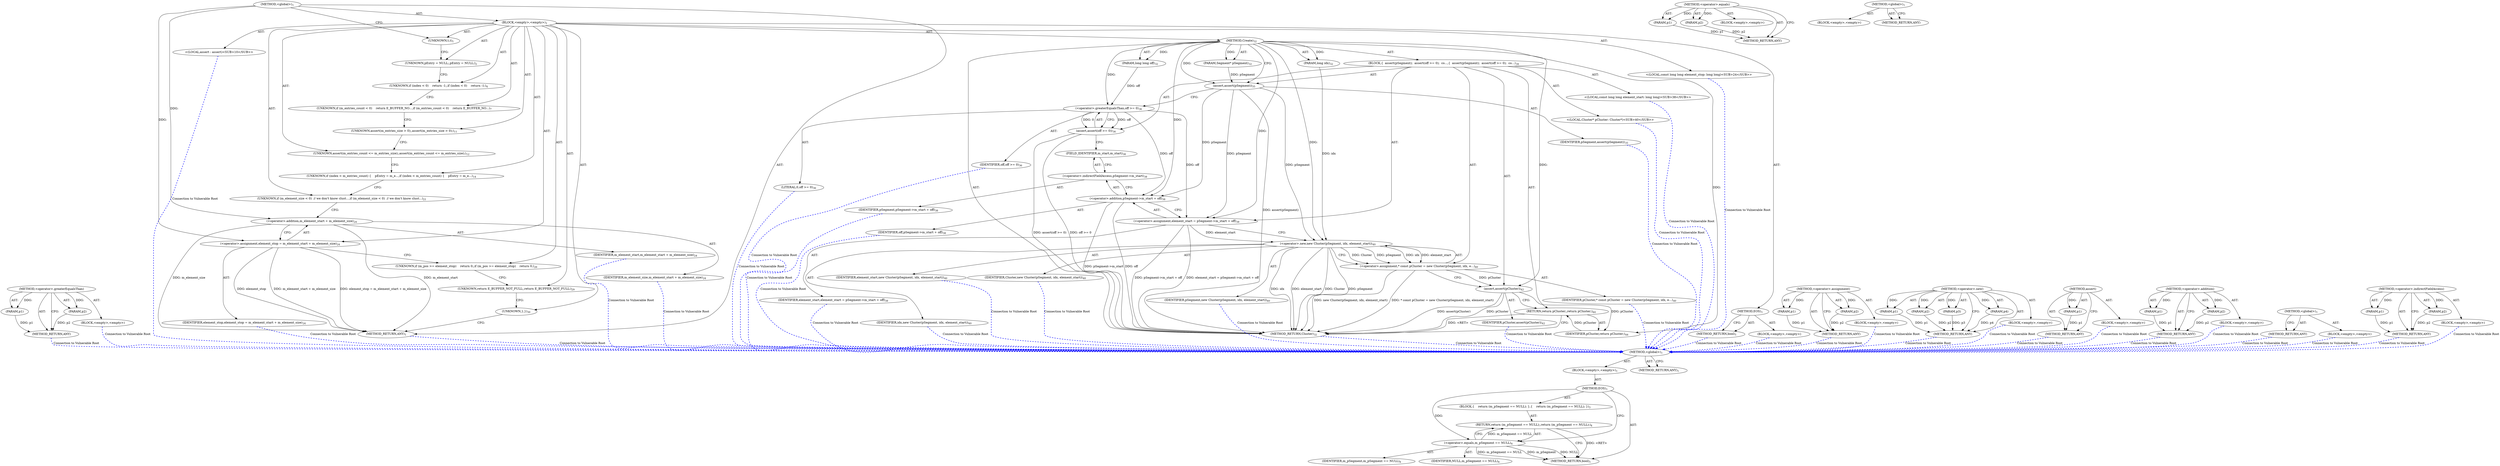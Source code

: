 digraph "&lt;operator&gt;.indirectFieldAccess" {
vulnerable_6 [label=<(METHOD,&lt;global&gt;)<SUB>1</SUB>>];
vulnerable_7 [label=<(BLOCK,&lt;empty&gt;,&lt;empty&gt;)<SUB>1</SUB>>];
vulnerable_8 [label=<(METHOD,EOS)<SUB>1</SUB>>];
vulnerable_9 [label=<(BLOCK,{
    return (m_pSegment == NULL);
 },{
    return (m_pSegment == NULL);
 })<SUB>3</SUB>>];
vulnerable_10 [label=<(RETURN,return (m_pSegment == NULL);,return (m_pSegment == NULL);)<SUB>4</SUB>>];
vulnerable_11 [label=<(&lt;operator&gt;.equals,m_pSegment == NULL)<SUB>4</SUB>>];
vulnerable_12 [label=<(IDENTIFIER,m_pSegment,m_pSegment == NULL)<SUB>4</SUB>>];
vulnerable_13 [label=<(IDENTIFIER,NULL,m_pSegment == NULL)<SUB>4</SUB>>];
vulnerable_14 [label=<(METHOD_RETURN,bool)<SUB>1</SUB>>];
vulnerable_16 [label=<(METHOD_RETURN,ANY)<SUB>1</SUB>>];
vulnerable_31 [label=<(METHOD,&lt;operator&gt;.equals)>];
vulnerable_32 [label=<(PARAM,p1)>];
vulnerable_33 [label=<(PARAM,p2)>];
vulnerable_34 [label=<(BLOCK,&lt;empty&gt;,&lt;empty&gt;)>];
vulnerable_35 [label=<(METHOD_RETURN,ANY)>];
vulnerable_25 [label=<(METHOD,&lt;global&gt;)<SUB>1</SUB>>];
vulnerable_26 [label=<(BLOCK,&lt;empty&gt;,&lt;empty&gt;)>];
vulnerable_27 [label=<(METHOD_RETURN,ANY)>];
fixed_106 [label=<(METHOD,&lt;operator&gt;.greaterEqualsThan)>];
fixed_107 [label=<(PARAM,p1)>];
fixed_108 [label=<(PARAM,p2)>];
fixed_109 [label=<(BLOCK,&lt;empty&gt;,&lt;empty&gt;)>];
fixed_110 [label=<(METHOD_RETURN,ANY)>];
fixed_6 [label=<(METHOD,&lt;global&gt;)<SUB>1</SUB>>];
fixed_7 [label=<(BLOCK,&lt;empty&gt;,&lt;empty&gt;)<SUB>1</SUB>>];
fixed_8 [label=<(METHOD,EOS)<SUB>1</SUB>>];
fixed_9 [label=<(BLOCK,&lt;empty&gt;,&lt;empty&gt;)>];
fixed_10 [label=<(METHOD_RETURN,bool)<SUB>1</SUB>>];
fixed_12 [label=<(UNKNOWN,t,t)<SUB>1</SUB>>];
fixed_13 [label=<(UNKNOWN,pEntry = NULL;,pEntry = NULL;)<SUB>2</SUB>>];
fixed_14 [label=<(UNKNOWN,if (index &lt; 0)
    return -1;,if (index &lt; 0)
    return -1;)<SUB>4</SUB>>];
fixed_15 [label=<(UNKNOWN,if (m_entries_count &lt; 0)
    return E_BUFFER_NO...,if (m_entries_count &lt; 0)
    return E_BUFFER_NO...)<SUB>7</SUB>>];
fixed_16 [label="<(LOCAL,assert : assert)<SUB>10</SUB>>"];
fixed_17 [label=<(UNKNOWN,assert(m_entries_size &gt; 0);,assert(m_entries_size &gt; 0);)<SUB>11</SUB>>];
fixed_18 [label=<(UNKNOWN,assert(m_entries_count &lt;= m_entries_size);,assert(m_entries_count &lt;= m_entries_size);)<SUB>12</SUB>>];
fixed_19 [label=<(UNKNOWN,if (index &lt; m_entries_count) {
    pEntry = m_e...,if (index &lt; m_entries_count) {
    pEntry = m_e...)<SUB>14</SUB>>];
fixed_20 [label=<(UNKNOWN,if (m_element_size &lt; 0)  // we don't know clust...,if (m_element_size &lt; 0)  // we don't know clust...)<SUB>21</SUB>>];
fixed_21 [label="<(LOCAL,const long long element_stop: long long)<SUB>24</SUB>>"];
fixed_22 [label=<(&lt;operator&gt;.assignment,element_stop = m_element_start + m_element_size)<SUB>24</SUB>>];
fixed_23 [label=<(IDENTIFIER,element_stop,element_stop = m_element_start + m_element_size)<SUB>24</SUB>>];
fixed_24 [label=<(&lt;operator&gt;.addition,m_element_start + m_element_size)<SUB>24</SUB>>];
fixed_25 [label=<(IDENTIFIER,m_element_start,m_element_start + m_element_size)<SUB>24</SUB>>];
fixed_26 [label=<(IDENTIFIER,m_element_size,m_element_start + m_element_size)<SUB>24</SUB>>];
fixed_27 [label=<(UNKNOWN,if (m_pos &gt;= element_stop)
    return 0;,if (m_pos &gt;= element_stop)
    return 0;)<SUB>26</SUB>>];
fixed_28 [label=<(UNKNOWN,return E_BUFFER_NOT_FULL;,return E_BUFFER_NOT_FULL;)<SUB>29</SUB>>];
fixed_29 [label=<(UNKNOWN,},})<SUB>30</SUB>>];
fixed_30 [label=<(METHOD,Create)<SUB>32</SUB>>];
fixed_31 [label=<(PARAM,Segment* pSegment)<SUB>32</SUB>>];
fixed_32 [label=<(PARAM,long idx)<SUB>32</SUB>>];
fixed_33 [label=<(PARAM,long long off)<SUB>32</SUB>>];
fixed_34 [label=<(BLOCK,{
  assert(pSegment);
  assert(off &gt;= 0);

  co...,{
  assert(pSegment);
  assert(off &gt;= 0);

  co...)<SUB>34</SUB>>];
fixed_35 [label=<(assert,assert(pSegment))<SUB>35</SUB>>];
fixed_36 [label=<(IDENTIFIER,pSegment,assert(pSegment))<SUB>35</SUB>>];
fixed_37 [label=<(assert,assert(off &gt;= 0))<SUB>36</SUB>>];
fixed_38 [label=<(&lt;operator&gt;.greaterEqualsThan,off &gt;= 0)<SUB>36</SUB>>];
fixed_39 [label=<(IDENTIFIER,off,off &gt;= 0)<SUB>36</SUB>>];
fixed_40 [label=<(LITERAL,0,off &gt;= 0)<SUB>36</SUB>>];
fixed_41 [label="<(LOCAL,const long long element_start: long long)<SUB>38</SUB>>"];
fixed_42 [label=<(&lt;operator&gt;.assignment,element_start = pSegment-&gt;m_start + off)<SUB>38</SUB>>];
fixed_43 [label=<(IDENTIFIER,element_start,element_start = pSegment-&gt;m_start + off)<SUB>38</SUB>>];
fixed_44 [label=<(&lt;operator&gt;.addition,pSegment-&gt;m_start + off)<SUB>38</SUB>>];
fixed_45 [label=<(&lt;operator&gt;.indirectFieldAccess,pSegment-&gt;m_start)<SUB>38</SUB>>];
fixed_46 [label=<(IDENTIFIER,pSegment,pSegment-&gt;m_start + off)<SUB>38</SUB>>];
fixed_47 [label=<(FIELD_IDENTIFIER,m_start,m_start)<SUB>38</SUB>>];
fixed_48 [label=<(IDENTIFIER,off,pSegment-&gt;m_start + off)<SUB>38</SUB>>];
fixed_49 [label="<(LOCAL,Cluster* pCluster: Cluster*)<SUB>40</SUB>>"];
fixed_50 [label=<(&lt;operator&gt;.assignment,* const pCluster = new Cluster(pSegment, idx, e...)<SUB>40</SUB>>];
fixed_51 [label=<(IDENTIFIER,pCluster,* const pCluster = new Cluster(pSegment, idx, e...)<SUB>40</SUB>>];
fixed_52 [label=<(&lt;operator&gt;.new,new Cluster(pSegment, idx, element_start))<SUB>40</SUB>>];
fixed_53 [label=<(IDENTIFIER,Cluster,new Cluster(pSegment, idx, element_start))<SUB>40</SUB>>];
fixed_54 [label=<(IDENTIFIER,pSegment,new Cluster(pSegment, idx, element_start))<SUB>40</SUB>>];
fixed_55 [label=<(IDENTIFIER,idx,new Cluster(pSegment, idx, element_start))<SUB>40</SUB>>];
fixed_56 [label=<(IDENTIFIER,element_start,new Cluster(pSegment, idx, element_start))<SUB>40</SUB>>];
fixed_57 [label=<(assert,assert(pCluster))<SUB>42</SUB>>];
fixed_58 [label=<(IDENTIFIER,pCluster,assert(pCluster))<SUB>42</SUB>>];
fixed_59 [label=<(RETURN,return pCluster;,return pCluster;)<SUB>44</SUB>>];
fixed_60 [label=<(IDENTIFIER,pCluster,return pCluster;)<SUB>44</SUB>>];
fixed_61 [label=<(METHOD_RETURN,Cluster)<SUB>32</SUB>>];
fixed_63 [label=<(METHOD_RETURN,ANY)<SUB>1</SUB>>];
fixed_92 [label=<(METHOD,&lt;operator&gt;.assignment)>];
fixed_93 [label=<(PARAM,p1)>];
fixed_94 [label=<(PARAM,p2)>];
fixed_95 [label=<(BLOCK,&lt;empty&gt;,&lt;empty&gt;)>];
fixed_96 [label=<(METHOD_RETURN,ANY)>];
fixed_116 [label=<(METHOD,&lt;operator&gt;.new)>];
fixed_117 [label=<(PARAM,p1)>];
fixed_118 [label=<(PARAM,p2)>];
fixed_119 [label=<(PARAM,p3)>];
fixed_120 [label=<(PARAM,p4)>];
fixed_121 [label=<(BLOCK,&lt;empty&gt;,&lt;empty&gt;)>];
fixed_122 [label=<(METHOD_RETURN,ANY)>];
fixed_102 [label=<(METHOD,assert)>];
fixed_103 [label=<(PARAM,p1)>];
fixed_104 [label=<(BLOCK,&lt;empty&gt;,&lt;empty&gt;)>];
fixed_105 [label=<(METHOD_RETURN,ANY)>];
fixed_97 [label=<(METHOD,&lt;operator&gt;.addition)>];
fixed_98 [label=<(PARAM,p1)>];
fixed_99 [label=<(PARAM,p2)>];
fixed_100 [label=<(BLOCK,&lt;empty&gt;,&lt;empty&gt;)>];
fixed_101 [label=<(METHOD_RETURN,ANY)>];
fixed_86 [label=<(METHOD,&lt;global&gt;)<SUB>1</SUB>>];
fixed_87 [label=<(BLOCK,&lt;empty&gt;,&lt;empty&gt;)>];
fixed_88 [label=<(METHOD_RETURN,ANY)>];
fixed_111 [label=<(METHOD,&lt;operator&gt;.indirectFieldAccess)>];
fixed_112 [label=<(PARAM,p1)>];
fixed_113 [label=<(PARAM,p2)>];
fixed_114 [label=<(BLOCK,&lt;empty&gt;,&lt;empty&gt;)>];
fixed_115 [label=<(METHOD_RETURN,ANY)>];
vulnerable_6 -> vulnerable_7  [key=0, label="AST: "];
vulnerable_6 -> vulnerable_16  [key=0, label="AST: "];
vulnerable_6 -> vulnerable_16  [key=1, label="CFG: "];
vulnerable_7 -> vulnerable_8  [key=0, label="AST: "];
vulnerable_8 -> vulnerable_9  [key=0, label="AST: "];
vulnerable_8 -> vulnerable_14  [key=0, label="AST: "];
vulnerable_8 -> vulnerable_11  [key=0, label="CFG: "];
vulnerable_8 -> vulnerable_11  [key=1, label="DDG: "];
vulnerable_9 -> vulnerable_10  [key=0, label="AST: "];
vulnerable_10 -> vulnerable_11  [key=0, label="AST: "];
vulnerable_10 -> vulnerable_14  [key=0, label="CFG: "];
vulnerable_10 -> vulnerable_14  [key=1, label="DDG: &lt;RET&gt;"];
vulnerable_11 -> vulnerable_12  [key=0, label="AST: "];
vulnerable_11 -> vulnerable_13  [key=0, label="AST: "];
vulnerable_11 -> vulnerable_10  [key=0, label="CFG: "];
vulnerable_11 -> vulnerable_10  [key=1, label="DDG: m_pSegment == NULL"];
vulnerable_11 -> vulnerable_14  [key=0, label="DDG: m_pSegment"];
vulnerable_11 -> vulnerable_14  [key=1, label="DDG: NULL"];
vulnerable_11 -> vulnerable_14  [key=2, label="DDG: m_pSegment == NULL"];
vulnerable_31 -> vulnerable_32  [key=0, label="AST: "];
vulnerable_31 -> vulnerable_32  [key=1, label="DDG: "];
vulnerable_31 -> vulnerable_34  [key=0, label="AST: "];
vulnerable_31 -> vulnerable_33  [key=0, label="AST: "];
vulnerable_31 -> vulnerable_33  [key=1, label="DDG: "];
vulnerable_31 -> vulnerable_35  [key=0, label="AST: "];
vulnerable_31 -> vulnerable_35  [key=1, label="CFG: "];
vulnerable_32 -> vulnerable_35  [key=0, label="DDG: p1"];
vulnerable_33 -> vulnerable_35  [key=0, label="DDG: p2"];
vulnerable_25 -> vulnerable_26  [key=0, label="AST: "];
vulnerable_25 -> vulnerable_27  [key=0, label="AST: "];
vulnerable_25 -> vulnerable_27  [key=1, label="CFG: "];
fixed_106 -> fixed_107  [key=0, label="AST: "];
fixed_106 -> fixed_107  [key=1, label="DDG: "];
fixed_106 -> fixed_109  [key=0, label="AST: "];
fixed_106 -> fixed_108  [key=0, label="AST: "];
fixed_106 -> fixed_108  [key=1, label="DDG: "];
fixed_106 -> fixed_110  [key=0, label="AST: "];
fixed_106 -> fixed_110  [key=1, label="CFG: "];
fixed_107 -> fixed_110  [key=0, label="DDG: p1"];
fixed_108 -> fixed_110  [key=0, label="DDG: p2"];
fixed_109 -> vulnerable_6  [color=blue, key=0, label="Connection to Vulnerable Root", penwidth="2.0", style=dashed];
fixed_110 -> vulnerable_6  [color=blue, key=0, label="Connection to Vulnerable Root", penwidth="2.0", style=dashed];
fixed_6 -> fixed_7  [key=0, label="AST: "];
fixed_6 -> fixed_63  [key=0, label="AST: "];
fixed_6 -> fixed_12  [key=0, label="CFG: "];
fixed_6 -> fixed_22  [key=0, label="DDG: "];
fixed_6 -> fixed_24  [key=0, label="DDG: "];
fixed_7 -> fixed_8  [key=0, label="AST: "];
fixed_7 -> fixed_12  [key=0, label="AST: "];
fixed_7 -> fixed_13  [key=0, label="AST: "];
fixed_7 -> fixed_14  [key=0, label="AST: "];
fixed_7 -> fixed_15  [key=0, label="AST: "];
fixed_7 -> fixed_16  [key=0, label="AST: "];
fixed_7 -> fixed_17  [key=0, label="AST: "];
fixed_7 -> fixed_18  [key=0, label="AST: "];
fixed_7 -> fixed_19  [key=0, label="AST: "];
fixed_7 -> fixed_20  [key=0, label="AST: "];
fixed_7 -> fixed_21  [key=0, label="AST: "];
fixed_7 -> fixed_22  [key=0, label="AST: "];
fixed_7 -> fixed_27  [key=0, label="AST: "];
fixed_7 -> fixed_28  [key=0, label="AST: "];
fixed_7 -> fixed_29  [key=0, label="AST: "];
fixed_7 -> fixed_30  [key=0, label="AST: "];
fixed_8 -> fixed_9  [key=0, label="AST: "];
fixed_8 -> fixed_10  [key=0, label="AST: "];
fixed_8 -> fixed_10  [key=1, label="CFG: "];
fixed_9 -> vulnerable_6  [color=blue, key=0, label="Connection to Vulnerable Root", penwidth="2.0", style=dashed];
fixed_10 -> vulnerable_6  [color=blue, key=0, label="Connection to Vulnerable Root", penwidth="2.0", style=dashed];
fixed_12 -> fixed_13  [key=0, label="CFG: "];
fixed_13 -> fixed_14  [key=0, label="CFG: "];
fixed_14 -> fixed_15  [key=0, label="CFG: "];
fixed_15 -> fixed_17  [key=0, label="CFG: "];
fixed_16 -> vulnerable_6  [color=blue, key=0, label="Connection to Vulnerable Root", penwidth="2.0", style=dashed];
fixed_17 -> fixed_18  [key=0, label="CFG: "];
fixed_18 -> fixed_19  [key=0, label="CFG: "];
fixed_19 -> fixed_20  [key=0, label="CFG: "];
fixed_20 -> fixed_24  [key=0, label="CFG: "];
fixed_21 -> vulnerable_6  [color=blue, key=0, label="Connection to Vulnerable Root", penwidth="2.0", style=dashed];
fixed_22 -> fixed_23  [key=0, label="AST: "];
fixed_22 -> fixed_24  [key=0, label="AST: "];
fixed_22 -> fixed_27  [key=0, label="CFG: "];
fixed_22 -> fixed_63  [key=0, label="DDG: element_stop"];
fixed_22 -> fixed_63  [key=1, label="DDG: m_element_start + m_element_size"];
fixed_22 -> fixed_63  [key=2, label="DDG: element_stop = m_element_start + m_element_size"];
fixed_23 -> vulnerable_6  [color=blue, key=0, label="Connection to Vulnerable Root", penwidth="2.0", style=dashed];
fixed_24 -> fixed_25  [key=0, label="AST: "];
fixed_24 -> fixed_26  [key=0, label="AST: "];
fixed_24 -> fixed_22  [key=0, label="CFG: "];
fixed_24 -> fixed_63  [key=0, label="DDG: m_element_size"];
fixed_24 -> fixed_63  [key=1, label="DDG: m_element_start"];
fixed_25 -> vulnerable_6  [color=blue, key=0, label="Connection to Vulnerable Root", penwidth="2.0", style=dashed];
fixed_26 -> vulnerable_6  [color=blue, key=0, label="Connection to Vulnerable Root", penwidth="2.0", style=dashed];
fixed_27 -> fixed_28  [key=0, label="CFG: "];
fixed_28 -> fixed_29  [key=0, label="CFG: "];
fixed_29 -> fixed_63  [key=0, label="CFG: "];
fixed_30 -> fixed_31  [key=0, label="AST: "];
fixed_30 -> fixed_31  [key=1, label="DDG: "];
fixed_30 -> fixed_32  [key=0, label="AST: "];
fixed_30 -> fixed_32  [key=1, label="DDG: "];
fixed_30 -> fixed_33  [key=0, label="AST: "];
fixed_30 -> fixed_33  [key=1, label="DDG: "];
fixed_30 -> fixed_34  [key=0, label="AST: "];
fixed_30 -> fixed_61  [key=0, label="AST: "];
fixed_30 -> fixed_35  [key=0, label="CFG: "];
fixed_30 -> fixed_35  [key=1, label="DDG: "];
fixed_30 -> fixed_42  [key=0, label="DDG: "];
fixed_30 -> fixed_57  [key=0, label="DDG: "];
fixed_30 -> fixed_60  [key=0, label="DDG: "];
fixed_30 -> fixed_38  [key=0, label="DDG: "];
fixed_30 -> fixed_44  [key=0, label="DDG: "];
fixed_30 -> fixed_52  [key=0, label="DDG: "];
fixed_31 -> fixed_35  [key=0, label="DDG: pSegment"];
fixed_32 -> fixed_52  [key=0, label="DDG: idx"];
fixed_33 -> fixed_38  [key=0, label="DDG: off"];
fixed_34 -> fixed_35  [key=0, label="AST: "];
fixed_34 -> fixed_37  [key=0, label="AST: "];
fixed_34 -> fixed_41  [key=0, label="AST: "];
fixed_34 -> fixed_42  [key=0, label="AST: "];
fixed_34 -> fixed_49  [key=0, label="AST: "];
fixed_34 -> fixed_50  [key=0, label="AST: "];
fixed_34 -> fixed_57  [key=0, label="AST: "];
fixed_34 -> fixed_59  [key=0, label="AST: "];
fixed_35 -> fixed_36  [key=0, label="AST: "];
fixed_35 -> fixed_38  [key=0, label="CFG: "];
fixed_35 -> fixed_61  [key=0, label="DDG: assert(pSegment)"];
fixed_35 -> fixed_42  [key=0, label="DDG: pSegment"];
fixed_35 -> fixed_44  [key=0, label="DDG: pSegment"];
fixed_35 -> fixed_52  [key=0, label="DDG: pSegment"];
fixed_36 -> vulnerable_6  [color=blue, key=0, label="Connection to Vulnerable Root", penwidth="2.0", style=dashed];
fixed_37 -> fixed_38  [key=0, label="AST: "];
fixed_37 -> fixed_47  [key=0, label="CFG: "];
fixed_37 -> fixed_61  [key=0, label="DDG: off &gt;= 0"];
fixed_37 -> fixed_61  [key=1, label="DDG: assert(off &gt;= 0)"];
fixed_38 -> fixed_39  [key=0, label="AST: "];
fixed_38 -> fixed_40  [key=0, label="AST: "];
fixed_38 -> fixed_37  [key=0, label="CFG: "];
fixed_38 -> fixed_37  [key=1, label="DDG: off"];
fixed_38 -> fixed_37  [key=2, label="DDG: 0"];
fixed_38 -> fixed_42  [key=0, label="DDG: off"];
fixed_38 -> fixed_44  [key=0, label="DDG: off"];
fixed_39 -> vulnerable_6  [color=blue, key=0, label="Connection to Vulnerable Root", penwidth="2.0", style=dashed];
fixed_40 -> vulnerable_6  [color=blue, key=0, label="Connection to Vulnerable Root", penwidth="2.0", style=dashed];
fixed_41 -> vulnerable_6  [color=blue, key=0, label="Connection to Vulnerable Root", penwidth="2.0", style=dashed];
fixed_42 -> fixed_43  [key=0, label="AST: "];
fixed_42 -> fixed_44  [key=0, label="AST: "];
fixed_42 -> fixed_52  [key=0, label="CFG: "];
fixed_42 -> fixed_52  [key=1, label="DDG: element_start"];
fixed_42 -> fixed_61  [key=0, label="DDG: pSegment-&gt;m_start + off"];
fixed_42 -> fixed_61  [key=1, label="DDG: element_start = pSegment-&gt;m_start + off"];
fixed_43 -> vulnerable_6  [color=blue, key=0, label="Connection to Vulnerable Root", penwidth="2.0", style=dashed];
fixed_44 -> fixed_45  [key=0, label="AST: "];
fixed_44 -> fixed_48  [key=0, label="AST: "];
fixed_44 -> fixed_42  [key=0, label="CFG: "];
fixed_44 -> fixed_61  [key=0, label="DDG: pSegment-&gt;m_start"];
fixed_44 -> fixed_61  [key=1, label="DDG: off"];
fixed_45 -> fixed_46  [key=0, label="AST: "];
fixed_45 -> fixed_47  [key=0, label="AST: "];
fixed_45 -> fixed_44  [key=0, label="CFG: "];
fixed_46 -> vulnerable_6  [color=blue, key=0, label="Connection to Vulnerable Root", penwidth="2.0", style=dashed];
fixed_47 -> fixed_45  [key=0, label="CFG: "];
fixed_48 -> vulnerable_6  [color=blue, key=0, label="Connection to Vulnerable Root", penwidth="2.0", style=dashed];
fixed_49 -> vulnerable_6  [color=blue, key=0, label="Connection to Vulnerable Root", penwidth="2.0", style=dashed];
fixed_50 -> fixed_51  [key=0, label="AST: "];
fixed_50 -> fixed_52  [key=0, label="AST: "];
fixed_50 -> fixed_57  [key=0, label="CFG: "];
fixed_50 -> fixed_57  [key=1, label="DDG: pCluster"];
fixed_50 -> fixed_61  [key=0, label="DDG: new Cluster(pSegment, idx, element_start)"];
fixed_50 -> fixed_61  [key=1, label="DDG: * const pCluster = new Cluster(pSegment, idx, element_start)"];
fixed_51 -> vulnerable_6  [color=blue, key=0, label="Connection to Vulnerable Root", penwidth="2.0", style=dashed];
fixed_52 -> fixed_53  [key=0, label="AST: "];
fixed_52 -> fixed_54  [key=0, label="AST: "];
fixed_52 -> fixed_55  [key=0, label="AST: "];
fixed_52 -> fixed_56  [key=0, label="AST: "];
fixed_52 -> fixed_50  [key=0, label="CFG: "];
fixed_52 -> fixed_50  [key=1, label="DDG: Cluster"];
fixed_52 -> fixed_50  [key=2, label="DDG: pSegment"];
fixed_52 -> fixed_50  [key=3, label="DDG: idx"];
fixed_52 -> fixed_50  [key=4, label="DDG: element_start"];
fixed_52 -> fixed_61  [key=0, label="DDG: pSegment"];
fixed_52 -> fixed_61  [key=1, label="DDG: idx"];
fixed_52 -> fixed_61  [key=2, label="DDG: element_start"];
fixed_52 -> fixed_61  [key=3, label="DDG: Cluster"];
fixed_53 -> vulnerable_6  [color=blue, key=0, label="Connection to Vulnerable Root", penwidth="2.0", style=dashed];
fixed_54 -> vulnerable_6  [color=blue, key=0, label="Connection to Vulnerable Root", penwidth="2.0", style=dashed];
fixed_55 -> vulnerable_6  [color=blue, key=0, label="Connection to Vulnerable Root", penwidth="2.0", style=dashed];
fixed_56 -> vulnerable_6  [color=blue, key=0, label="Connection to Vulnerable Root", penwidth="2.0", style=dashed];
fixed_57 -> fixed_58  [key=0, label="AST: "];
fixed_57 -> fixed_59  [key=0, label="CFG: "];
fixed_57 -> fixed_61  [key=0, label="DDG: pCluster"];
fixed_57 -> fixed_61  [key=1, label="DDG: assert(pCluster)"];
fixed_57 -> fixed_60  [key=0, label="DDG: pCluster"];
fixed_58 -> vulnerable_6  [color=blue, key=0, label="Connection to Vulnerable Root", penwidth="2.0", style=dashed];
fixed_59 -> fixed_60  [key=0, label="AST: "];
fixed_59 -> fixed_61  [key=0, label="CFG: "];
fixed_59 -> fixed_61  [key=1, label="DDG: &lt;RET&gt;"];
fixed_60 -> fixed_59  [key=0, label="DDG: pCluster"];
fixed_61 -> vulnerable_6  [color=blue, key=0, label="Connection to Vulnerable Root", penwidth="2.0", style=dashed];
fixed_63 -> vulnerable_6  [color=blue, key=0, label="Connection to Vulnerable Root", penwidth="2.0", style=dashed];
fixed_92 -> fixed_93  [key=0, label="AST: "];
fixed_92 -> fixed_93  [key=1, label="DDG: "];
fixed_92 -> fixed_95  [key=0, label="AST: "];
fixed_92 -> fixed_94  [key=0, label="AST: "];
fixed_92 -> fixed_94  [key=1, label="DDG: "];
fixed_92 -> fixed_96  [key=0, label="AST: "];
fixed_92 -> fixed_96  [key=1, label="CFG: "];
fixed_93 -> fixed_96  [key=0, label="DDG: p1"];
fixed_94 -> fixed_96  [key=0, label="DDG: p2"];
fixed_95 -> vulnerable_6  [color=blue, key=0, label="Connection to Vulnerable Root", penwidth="2.0", style=dashed];
fixed_96 -> vulnerable_6  [color=blue, key=0, label="Connection to Vulnerable Root", penwidth="2.0", style=dashed];
fixed_116 -> fixed_117  [key=0, label="AST: "];
fixed_116 -> fixed_117  [key=1, label="DDG: "];
fixed_116 -> fixed_121  [key=0, label="AST: "];
fixed_116 -> fixed_118  [key=0, label="AST: "];
fixed_116 -> fixed_118  [key=1, label="DDG: "];
fixed_116 -> fixed_122  [key=0, label="AST: "];
fixed_116 -> fixed_122  [key=1, label="CFG: "];
fixed_116 -> fixed_119  [key=0, label="AST: "];
fixed_116 -> fixed_119  [key=1, label="DDG: "];
fixed_116 -> fixed_120  [key=0, label="AST: "];
fixed_116 -> fixed_120  [key=1, label="DDG: "];
fixed_117 -> fixed_122  [key=0, label="DDG: p1"];
fixed_118 -> fixed_122  [key=0, label="DDG: p2"];
fixed_119 -> fixed_122  [key=0, label="DDG: p3"];
fixed_120 -> fixed_122  [key=0, label="DDG: p4"];
fixed_121 -> vulnerable_6  [color=blue, key=0, label="Connection to Vulnerable Root", penwidth="2.0", style=dashed];
fixed_122 -> vulnerable_6  [color=blue, key=0, label="Connection to Vulnerable Root", penwidth="2.0", style=dashed];
fixed_102 -> fixed_103  [key=0, label="AST: "];
fixed_102 -> fixed_103  [key=1, label="DDG: "];
fixed_102 -> fixed_104  [key=0, label="AST: "];
fixed_102 -> fixed_105  [key=0, label="AST: "];
fixed_102 -> fixed_105  [key=1, label="CFG: "];
fixed_103 -> fixed_105  [key=0, label="DDG: p1"];
fixed_104 -> vulnerable_6  [color=blue, key=0, label="Connection to Vulnerable Root", penwidth="2.0", style=dashed];
fixed_105 -> vulnerable_6  [color=blue, key=0, label="Connection to Vulnerable Root", penwidth="2.0", style=dashed];
fixed_97 -> fixed_98  [key=0, label="AST: "];
fixed_97 -> fixed_98  [key=1, label="DDG: "];
fixed_97 -> fixed_100  [key=0, label="AST: "];
fixed_97 -> fixed_99  [key=0, label="AST: "];
fixed_97 -> fixed_99  [key=1, label="DDG: "];
fixed_97 -> fixed_101  [key=0, label="AST: "];
fixed_97 -> fixed_101  [key=1, label="CFG: "];
fixed_98 -> fixed_101  [key=0, label="DDG: p1"];
fixed_99 -> fixed_101  [key=0, label="DDG: p2"];
fixed_100 -> vulnerable_6  [color=blue, key=0, label="Connection to Vulnerable Root", penwidth="2.0", style=dashed];
fixed_101 -> vulnerable_6  [color=blue, key=0, label="Connection to Vulnerable Root", penwidth="2.0", style=dashed];
fixed_86 -> fixed_87  [key=0, label="AST: "];
fixed_86 -> fixed_88  [key=0, label="AST: "];
fixed_86 -> fixed_88  [key=1, label="CFG: "];
fixed_87 -> vulnerable_6  [color=blue, key=0, label="Connection to Vulnerable Root", penwidth="2.0", style=dashed];
fixed_88 -> vulnerable_6  [color=blue, key=0, label="Connection to Vulnerable Root", penwidth="2.0", style=dashed];
fixed_111 -> fixed_112  [key=0, label="AST: "];
fixed_111 -> fixed_112  [key=1, label="DDG: "];
fixed_111 -> fixed_114  [key=0, label="AST: "];
fixed_111 -> fixed_113  [key=0, label="AST: "];
fixed_111 -> fixed_113  [key=1, label="DDG: "];
fixed_111 -> fixed_115  [key=0, label="AST: "];
fixed_111 -> fixed_115  [key=1, label="CFG: "];
fixed_112 -> fixed_115  [key=0, label="DDG: p1"];
fixed_113 -> fixed_115  [key=0, label="DDG: p2"];
fixed_114 -> vulnerable_6  [color=blue, key=0, label="Connection to Vulnerable Root", penwidth="2.0", style=dashed];
fixed_115 -> vulnerable_6  [color=blue, key=0, label="Connection to Vulnerable Root", penwidth="2.0", style=dashed];
}
